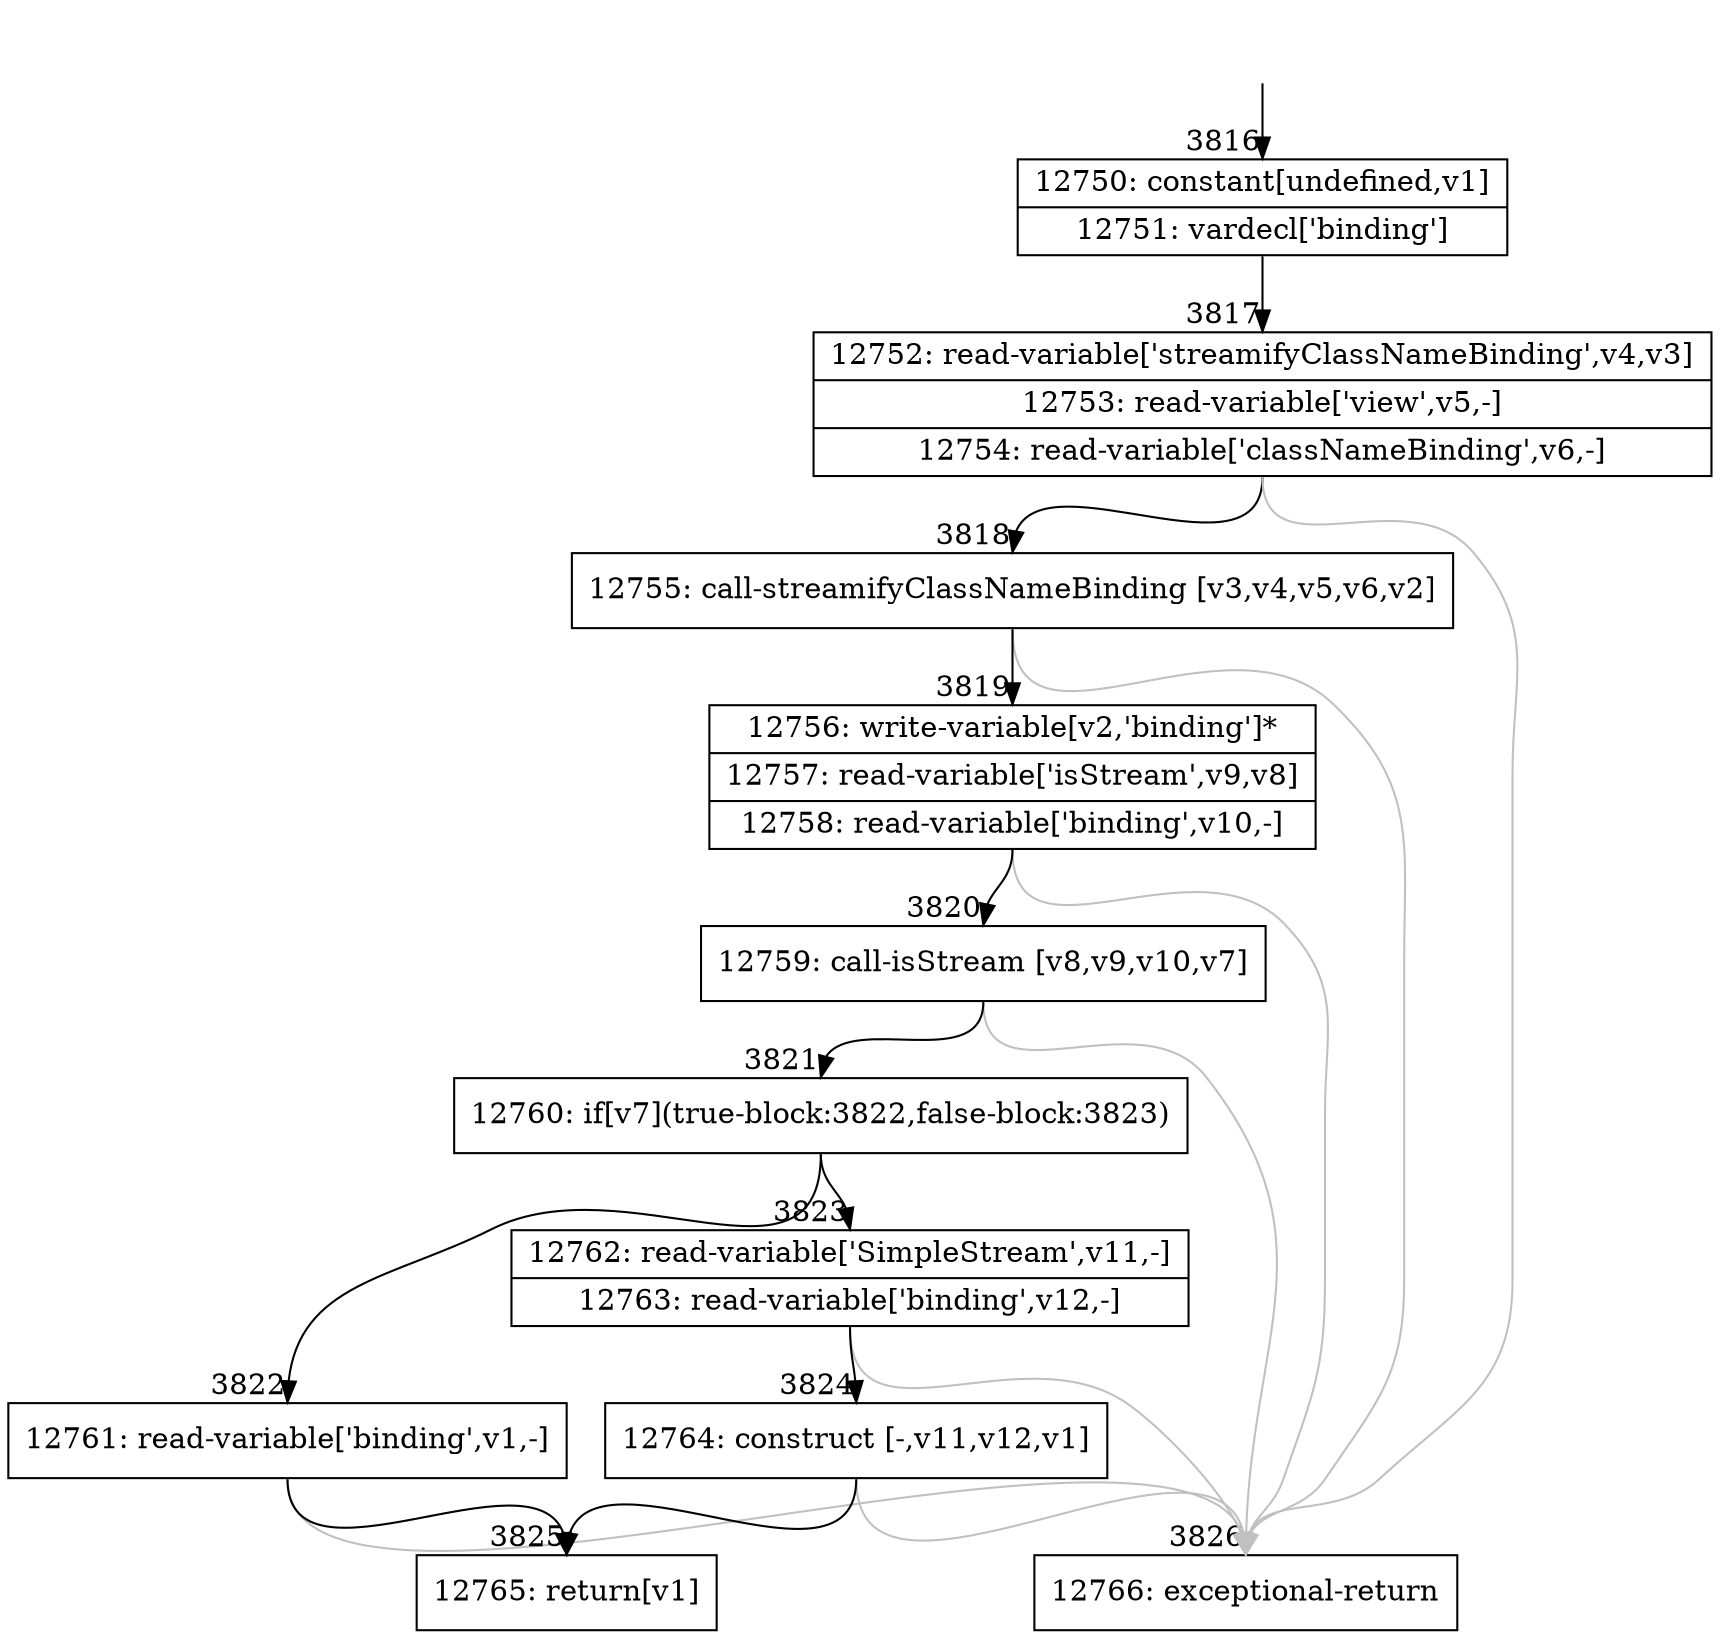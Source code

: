 digraph {
rankdir="TD"
BB_entry307[shape=none,label=""];
BB_entry307 -> BB3816 [tailport=s, headport=n, headlabel="    3816"]
BB3816 [shape=record label="{12750: constant[undefined,v1]|12751: vardecl['binding']}" ] 
BB3816 -> BB3817 [tailport=s, headport=n, headlabel="      3817"]
BB3817 [shape=record label="{12752: read-variable['streamifyClassNameBinding',v4,v3]|12753: read-variable['view',v5,-]|12754: read-variable['classNameBinding',v6,-]}" ] 
BB3817 -> BB3818 [tailport=s, headport=n, headlabel="      3818"]
BB3817 -> BB3826 [tailport=s, headport=n, color=gray, headlabel="      3826"]
BB3818 [shape=record label="{12755: call-streamifyClassNameBinding [v3,v4,v5,v6,v2]}" ] 
BB3818 -> BB3819 [tailport=s, headport=n, headlabel="      3819"]
BB3818 -> BB3826 [tailport=s, headport=n, color=gray]
BB3819 [shape=record label="{12756: write-variable[v2,'binding']*|12757: read-variable['isStream',v9,v8]|12758: read-variable['binding',v10,-]}" ] 
BB3819 -> BB3820 [tailport=s, headport=n, headlabel="      3820"]
BB3819 -> BB3826 [tailport=s, headport=n, color=gray]
BB3820 [shape=record label="{12759: call-isStream [v8,v9,v10,v7]}" ] 
BB3820 -> BB3821 [tailport=s, headport=n, headlabel="      3821"]
BB3820 -> BB3826 [tailport=s, headport=n, color=gray]
BB3821 [shape=record label="{12760: if[v7](true-block:3822,false-block:3823)}" ] 
BB3821 -> BB3822 [tailport=s, headport=n, headlabel="      3822"]
BB3821 -> BB3823 [tailport=s, headport=n, headlabel="      3823"]
BB3822 [shape=record label="{12761: read-variable['binding',v1,-]}" ] 
BB3822 -> BB3825 [tailport=s, headport=n, headlabel="      3825"]
BB3822 -> BB3826 [tailport=s, headport=n, color=gray]
BB3823 [shape=record label="{12762: read-variable['SimpleStream',v11,-]|12763: read-variable['binding',v12,-]}" ] 
BB3823 -> BB3824 [tailport=s, headport=n, headlabel="      3824"]
BB3823 -> BB3826 [tailport=s, headport=n, color=gray]
BB3824 [shape=record label="{12764: construct [-,v11,v12,v1]}" ] 
BB3824 -> BB3825 [tailport=s, headport=n]
BB3824 -> BB3826 [tailport=s, headport=n, color=gray]
BB3825 [shape=record label="{12765: return[v1]}" ] 
BB3826 [shape=record label="{12766: exceptional-return}" ] 
//#$~ 7251
}
